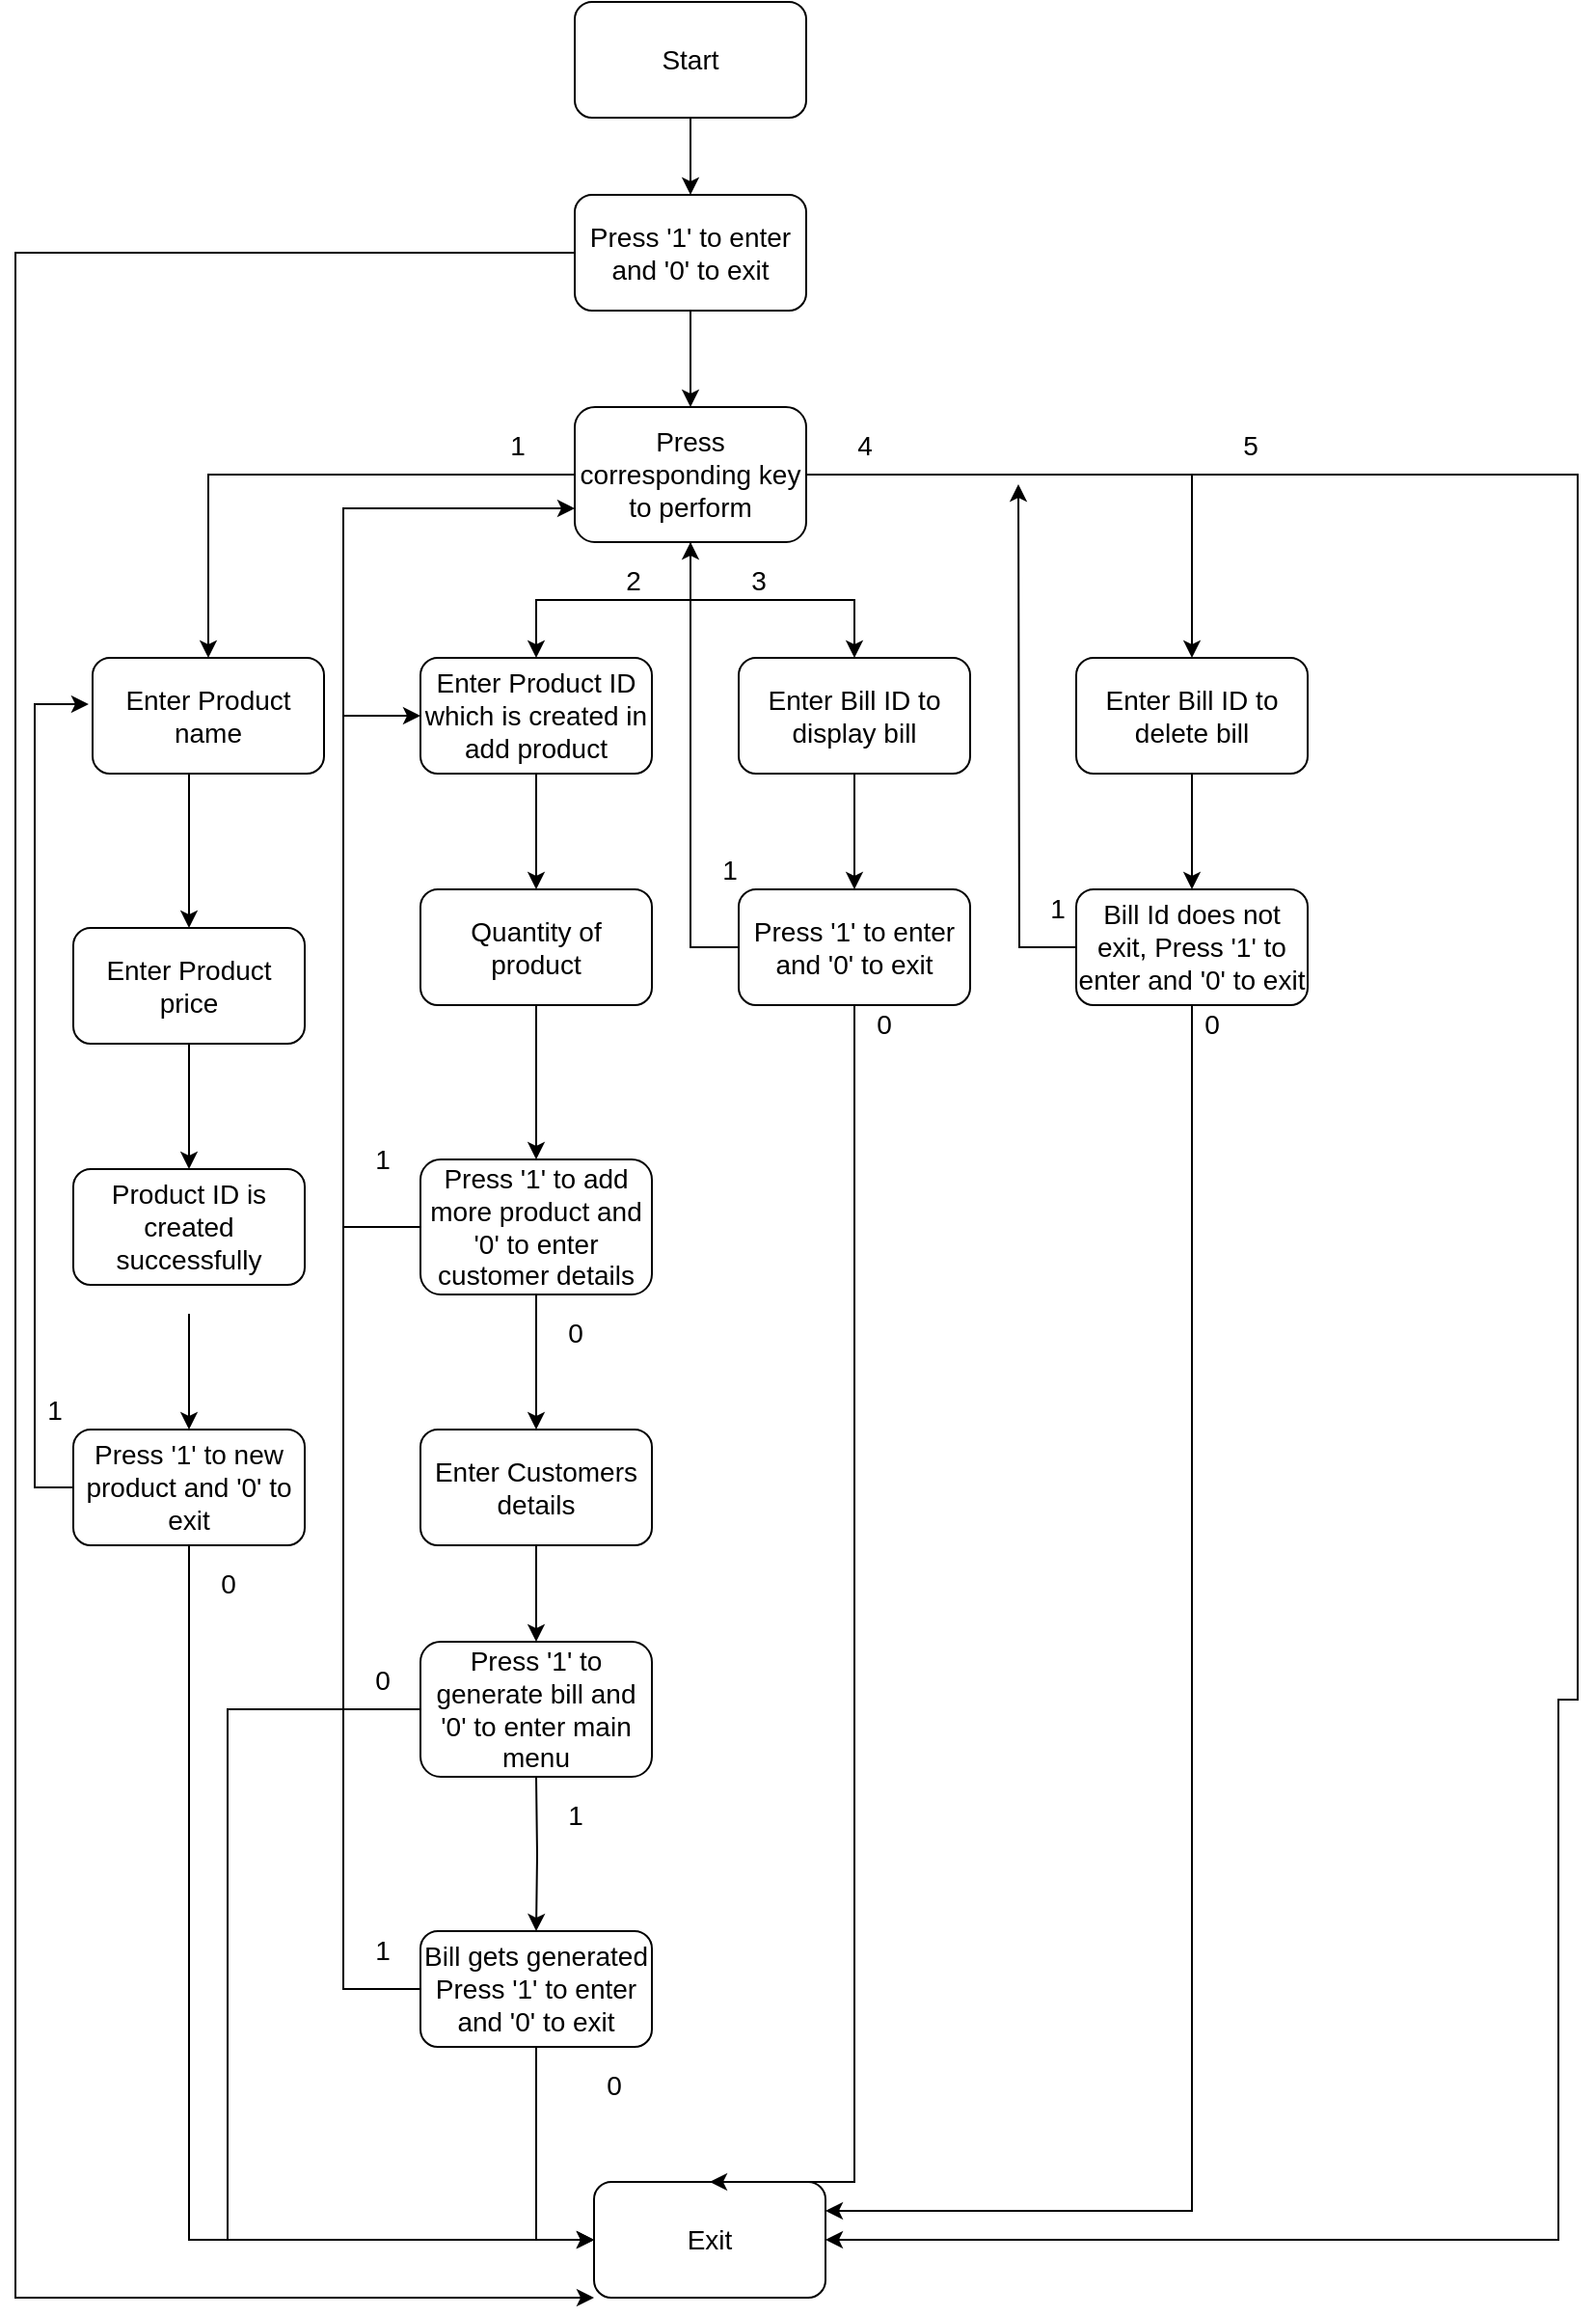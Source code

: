 <mxfile version="17.3.0" type="device"><diagram id="Y2P1gdrCwlAXmPSujINH" name="Page-1"><mxGraphModel dx="868" dy="482" grid="1" gridSize="10" guides="1" tooltips="1" connect="1" arrows="1" fold="1" page="1" pageScale="1" pageWidth="850" pageHeight="1100" math="0" shadow="0"><root><mxCell id="0"/><mxCell id="1" parent="0"/><mxCell id="TEepglf1zWgUTVkARB8e-26" value="Start" style="rounded=1;whiteSpace=wrap;html=1;fontSize=14;" vertex="1" parent="1"><mxGeometry x="320" y="40" width="120" height="60" as="geometry"/></mxCell><mxCell id="TEepglf1zWgUTVkARB8e-29" value="" style="edgeStyle=orthogonalEdgeStyle;rounded=0;orthogonalLoop=1;jettySize=auto;html=1;fontSize=14;" edge="1" parent="1" source="TEepglf1zWgUTVkARB8e-27" target="TEepglf1zWgUTVkARB8e-28"><mxGeometry relative="1" as="geometry"/></mxCell><mxCell id="TEepglf1zWgUTVkARB8e-41" value="" style="edgeStyle=orthogonalEdgeStyle;rounded=0;orthogonalLoop=1;jettySize=auto;html=1;fontSize=14;" edge="1" parent="1" source="TEepglf1zWgUTVkARB8e-27" target="TEepglf1zWgUTVkARB8e-40"><mxGeometry relative="1" as="geometry"><Array as="points"><mxPoint x="30" y="170"/><mxPoint x="30" y="1230"/></Array></mxGeometry></mxCell><mxCell id="TEepglf1zWgUTVkARB8e-27" value="Press '1' to enter and '0' to exit" style="rounded=1;whiteSpace=wrap;html=1;fontSize=14;" vertex="1" parent="1"><mxGeometry x="320" y="140" width="120" height="60" as="geometry"/></mxCell><mxCell id="TEepglf1zWgUTVkARB8e-31" value="" style="edgeStyle=orthogonalEdgeStyle;rounded=0;orthogonalLoop=1;jettySize=auto;html=1;fontSize=14;" edge="1" parent="1" source="TEepglf1zWgUTVkARB8e-28" target="TEepglf1zWgUTVkARB8e-30"><mxGeometry relative="1" as="geometry"/></mxCell><mxCell id="TEepglf1zWgUTVkARB8e-34" value="" style="edgeStyle=orthogonalEdgeStyle;rounded=0;orthogonalLoop=1;jettySize=auto;html=1;fontSize=14;" edge="1" parent="1" source="TEepglf1zWgUTVkARB8e-28" target="TEepglf1zWgUTVkARB8e-33"><mxGeometry relative="1" as="geometry"/></mxCell><mxCell id="TEepglf1zWgUTVkARB8e-36" value="" style="edgeStyle=orthogonalEdgeStyle;rounded=0;orthogonalLoop=1;jettySize=auto;html=1;fontSize=14;" edge="1" parent="1" source="TEepglf1zWgUTVkARB8e-28" target="TEepglf1zWgUTVkARB8e-35"><mxGeometry relative="1" as="geometry"/></mxCell><mxCell id="TEepglf1zWgUTVkARB8e-38" value="" style="edgeStyle=orthogonalEdgeStyle;rounded=0;orthogonalLoop=1;jettySize=auto;html=1;fontSize=14;" edge="1" parent="1" source="TEepglf1zWgUTVkARB8e-28" target="TEepglf1zWgUTVkARB8e-37"><mxGeometry relative="1" as="geometry"/></mxCell><mxCell id="TEepglf1zWgUTVkARB8e-51" value="" style="edgeStyle=orthogonalEdgeStyle;rounded=0;orthogonalLoop=1;jettySize=auto;html=1;fontSize=14;entryX=1;entryY=0.5;entryDx=0;entryDy=0;" edge="1" parent="1" source="TEepglf1zWgUTVkARB8e-28" target="TEepglf1zWgUTVkARB8e-40"><mxGeometry relative="1" as="geometry"><mxPoint x="820" y="1521" as="targetPoint"/><Array as="points"><mxPoint x="840" y="285"/><mxPoint x="840" y="920"/><mxPoint x="830" y="920"/><mxPoint x="830" y="1200"/></Array></mxGeometry></mxCell><mxCell id="TEepglf1zWgUTVkARB8e-28" value="Press corresponding key to perform" style="whiteSpace=wrap;html=1;fontSize=14;rounded=1;" vertex="1" parent="1"><mxGeometry x="320" y="250" width="120" height="70" as="geometry"/></mxCell><mxCell id="TEepglf1zWgUTVkARB8e-47" value="" style="edgeStyle=orthogonalEdgeStyle;rounded=0;orthogonalLoop=1;jettySize=auto;html=1;fontSize=14;" edge="1" parent="1" source="TEepglf1zWgUTVkARB8e-30" target="TEepglf1zWgUTVkARB8e-46"><mxGeometry relative="1" as="geometry"><Array as="points"><mxPoint x="120" y="480"/><mxPoint x="120" y="480"/></Array></mxGeometry></mxCell><mxCell id="TEepglf1zWgUTVkARB8e-30" value="Enter Product name" style="whiteSpace=wrap;html=1;fontSize=14;rounded=1;" vertex="1" parent="1"><mxGeometry x="70" y="380" width="120" height="60" as="geometry"/></mxCell><mxCell id="TEepglf1zWgUTVkARB8e-90" style="edgeStyle=orthogonalEdgeStyle;rounded=0;orthogonalLoop=1;jettySize=auto;html=1;exitX=0.5;exitY=1;exitDx=0;exitDy=0;fontSize=14;" edge="1" parent="1" source="TEepglf1zWgUTVkARB8e-33" target="TEepglf1zWgUTVkARB8e-89"><mxGeometry relative="1" as="geometry"/></mxCell><mxCell id="TEepglf1zWgUTVkARB8e-33" value="&lt;span&gt;Enter Bill ID to delete bill&lt;/span&gt;" style="whiteSpace=wrap;html=1;fontSize=14;rounded=1;" vertex="1" parent="1"><mxGeometry x="580" y="380" width="120" height="60" as="geometry"/></mxCell><mxCell id="TEepglf1zWgUTVkARB8e-60" value="" style="edgeStyle=orthogonalEdgeStyle;rounded=0;orthogonalLoop=1;jettySize=auto;html=1;fontSize=14;" edge="1" parent="1" source="TEepglf1zWgUTVkARB8e-35" target="TEepglf1zWgUTVkARB8e-59"><mxGeometry relative="1" as="geometry"/></mxCell><mxCell id="TEepglf1zWgUTVkARB8e-35" value="Enter Product ID which is created in add product" style="whiteSpace=wrap;html=1;fontSize=14;rounded=1;" vertex="1" parent="1"><mxGeometry x="240" y="380" width="120" height="60" as="geometry"/></mxCell><mxCell id="TEepglf1zWgUTVkARB8e-84" style="edgeStyle=orthogonalEdgeStyle;rounded=0;orthogonalLoop=1;jettySize=auto;html=1;exitX=0.5;exitY=1;exitDx=0;exitDy=0;fontSize=14;" edge="1" parent="1" source="TEepglf1zWgUTVkARB8e-37" target="TEepglf1zWgUTVkARB8e-83"><mxGeometry relative="1" as="geometry"/></mxCell><mxCell id="TEepglf1zWgUTVkARB8e-37" value="Enter Bill ID to display bill" style="whiteSpace=wrap;html=1;fontSize=14;rounded=1;" vertex="1" parent="1"><mxGeometry x="405" y="380" width="120" height="60" as="geometry"/></mxCell><mxCell id="TEepglf1zWgUTVkARB8e-39" value="" style="endArrow=classic;html=1;rounded=0;fontSize=14;exitX=0.5;exitY=1;exitDx=0;exitDy=0;" edge="1" parent="1" source="TEepglf1zWgUTVkARB8e-26"><mxGeometry width="50" height="50" relative="1" as="geometry"><mxPoint x="425" y="90" as="sourcePoint"/><mxPoint x="380" y="140" as="targetPoint"/><Array as="points"/></mxGeometry></mxCell><mxCell id="TEepglf1zWgUTVkARB8e-40" value="Exit" style="whiteSpace=wrap;html=1;fontSize=14;rounded=1;" vertex="1" parent="1"><mxGeometry x="330" y="1170" width="120" height="60" as="geometry"/></mxCell><mxCell id="TEepglf1zWgUTVkARB8e-42" value="1" style="text;html=1;align=center;verticalAlign=middle;resizable=0;points=[];autosize=1;strokeColor=none;fillColor=none;fontSize=14;" vertex="1" parent="1"><mxGeometry x="280" y="260" width="20" height="20" as="geometry"/></mxCell><mxCell id="TEepglf1zWgUTVkARB8e-43" value="2" style="text;html=1;align=center;verticalAlign=middle;resizable=0;points=[];autosize=1;strokeColor=none;fillColor=none;fontSize=14;" vertex="1" parent="1"><mxGeometry x="340" y="330" width="20" height="20" as="geometry"/></mxCell><mxCell id="TEepglf1zWgUTVkARB8e-44" value="3" style="text;html=1;align=center;verticalAlign=middle;resizable=0;points=[];autosize=1;strokeColor=none;fillColor=none;fontSize=14;" vertex="1" parent="1"><mxGeometry x="405" y="330" width="20" height="20" as="geometry"/></mxCell><mxCell id="TEepglf1zWgUTVkARB8e-45" value="4" style="text;html=1;align=center;verticalAlign=middle;resizable=0;points=[];autosize=1;strokeColor=none;fillColor=none;fontSize=14;" vertex="1" parent="1"><mxGeometry x="460" y="260" width="20" height="20" as="geometry"/></mxCell><mxCell id="TEepglf1zWgUTVkARB8e-49" value="" style="edgeStyle=orthogonalEdgeStyle;rounded=0;orthogonalLoop=1;jettySize=auto;html=1;fontSize=14;" edge="1" parent="1" source="TEepglf1zWgUTVkARB8e-46" target="TEepglf1zWgUTVkARB8e-48"><mxGeometry relative="1" as="geometry"/></mxCell><mxCell id="TEepglf1zWgUTVkARB8e-46" value="Enter Product price" style="whiteSpace=wrap;html=1;fontSize=14;rounded=1;" vertex="1" parent="1"><mxGeometry x="60" y="520" width="120" height="60" as="geometry"/></mxCell><mxCell id="TEepglf1zWgUTVkARB8e-48" value="Product ID is created successfully" style="whiteSpace=wrap;html=1;fontSize=14;rounded=1;" vertex="1" parent="1"><mxGeometry x="60" y="645" width="120" height="60" as="geometry"/></mxCell><mxCell id="TEepglf1zWgUTVkARB8e-52" value="5" style="text;html=1;align=center;verticalAlign=middle;resizable=0;points=[];autosize=1;strokeColor=none;fillColor=none;fontSize=14;" vertex="1" parent="1"><mxGeometry x="660" y="260" width="20" height="20" as="geometry"/></mxCell><mxCell id="TEepglf1zWgUTVkARB8e-55" style="edgeStyle=orthogonalEdgeStyle;rounded=0;orthogonalLoop=1;jettySize=auto;html=1;exitX=0.5;exitY=1;exitDx=0;exitDy=0;entryX=0;entryY=0.5;entryDx=0;entryDy=0;fontSize=14;" edge="1" parent="1" source="TEepglf1zWgUTVkARB8e-53" target="TEepglf1zWgUTVkARB8e-40"><mxGeometry relative="1" as="geometry"/></mxCell><mxCell id="TEepglf1zWgUTVkARB8e-56" style="edgeStyle=orthogonalEdgeStyle;rounded=0;orthogonalLoop=1;jettySize=auto;html=1;exitX=0;exitY=0.5;exitDx=0;exitDy=0;fontSize=14;entryX=-0.017;entryY=0.4;entryDx=0;entryDy=0;entryPerimeter=0;" edge="1" parent="1" source="TEepglf1zWgUTVkARB8e-53" target="TEepglf1zWgUTVkARB8e-30"><mxGeometry relative="1" as="geometry"><mxPoint x="40" y="400" as="targetPoint"/><Array as="points"><mxPoint x="40" y="810"/><mxPoint x="40" y="404"/></Array></mxGeometry></mxCell><mxCell id="TEepglf1zWgUTVkARB8e-53" value="Press '1' to new product and '0' to exit" style="rounded=1;whiteSpace=wrap;html=1;fontSize=14;" vertex="1" parent="1"><mxGeometry x="60" y="780" width="120" height="60" as="geometry"/></mxCell><mxCell id="TEepglf1zWgUTVkARB8e-54" value="" style="endArrow=classic;html=1;rounded=0;fontSize=14;entryX=0.5;entryY=0;entryDx=0;entryDy=0;" edge="1" parent="1" target="TEepglf1zWgUTVkARB8e-53"><mxGeometry width="50" height="50" relative="1" as="geometry"><mxPoint x="120" y="720" as="sourcePoint"/><mxPoint x="80" y="760" as="targetPoint"/></mxGeometry></mxCell><mxCell id="TEepglf1zWgUTVkARB8e-57" value="0" style="text;html=1;align=center;verticalAlign=middle;resizable=0;points=[];autosize=1;strokeColor=none;fillColor=none;fontSize=14;" vertex="1" parent="1"><mxGeometry x="130" y="850" width="20" height="20" as="geometry"/></mxCell><mxCell id="TEepglf1zWgUTVkARB8e-58" value="1" style="text;html=1;align=center;verticalAlign=middle;resizable=0;points=[];autosize=1;strokeColor=none;fillColor=none;fontSize=14;" vertex="1" parent="1"><mxGeometry x="40" y="760" width="20" height="20" as="geometry"/></mxCell><mxCell id="TEepglf1zWgUTVkARB8e-62" style="edgeStyle=orthogonalEdgeStyle;rounded=0;orthogonalLoop=1;jettySize=auto;html=1;exitX=0.5;exitY=1;exitDx=0;exitDy=0;fontSize=14;" edge="1" parent="1" source="TEepglf1zWgUTVkARB8e-59" target="TEepglf1zWgUTVkARB8e-61"><mxGeometry relative="1" as="geometry"/></mxCell><mxCell id="TEepglf1zWgUTVkARB8e-59" value="Quantity of product" style="whiteSpace=wrap;html=1;fontSize=14;rounded=1;" vertex="1" parent="1"><mxGeometry x="240" y="500" width="120" height="60" as="geometry"/></mxCell><mxCell id="TEepglf1zWgUTVkARB8e-63" style="edgeStyle=orthogonalEdgeStyle;rounded=0;orthogonalLoop=1;jettySize=auto;html=1;exitX=0;exitY=0.5;exitDx=0;exitDy=0;entryX=0;entryY=0.5;entryDx=0;entryDy=0;fontSize=14;" edge="1" parent="1" source="TEepglf1zWgUTVkARB8e-61" target="TEepglf1zWgUTVkARB8e-35"><mxGeometry relative="1" as="geometry"><Array as="points"><mxPoint x="200" y="675"/><mxPoint x="200" y="410"/></Array></mxGeometry></mxCell><mxCell id="TEepglf1zWgUTVkARB8e-65" value="" style="edgeStyle=orthogonalEdgeStyle;rounded=0;orthogonalLoop=1;jettySize=auto;html=1;fontSize=14;" edge="1" parent="1" source="TEepglf1zWgUTVkARB8e-61" target="TEepglf1zWgUTVkARB8e-64"><mxGeometry relative="1" as="geometry"/></mxCell><mxCell id="TEepglf1zWgUTVkARB8e-61" value="Press '1' to add more product and '0' to enter customer details" style="rounded=1;whiteSpace=wrap;html=1;fontSize=14;" vertex="1" parent="1"><mxGeometry x="240" y="640" width="120" height="70" as="geometry"/></mxCell><mxCell id="TEepglf1zWgUTVkARB8e-69" style="edgeStyle=orthogonalEdgeStyle;rounded=0;orthogonalLoop=1;jettySize=auto;html=1;exitX=0.5;exitY=1;exitDx=0;exitDy=0;entryX=0.5;entryY=0;entryDx=0;entryDy=0;fontSize=14;" edge="1" parent="1" source="TEepglf1zWgUTVkARB8e-64" target="TEepglf1zWgUTVkARB8e-68"><mxGeometry relative="1" as="geometry"/></mxCell><mxCell id="TEepglf1zWgUTVkARB8e-64" value="Enter Customers details" style="whiteSpace=wrap;html=1;fontSize=14;rounded=1;" vertex="1" parent="1"><mxGeometry x="240" y="780" width="120" height="60" as="geometry"/></mxCell><mxCell id="TEepglf1zWgUTVkARB8e-66" value="0" style="text;html=1;align=center;verticalAlign=middle;resizable=0;points=[];autosize=1;strokeColor=none;fillColor=none;fontSize=14;" vertex="1" parent="1"><mxGeometry x="310" y="720" width="20" height="20" as="geometry"/></mxCell><mxCell id="TEepglf1zWgUTVkARB8e-67" value="1" style="text;html=1;align=center;verticalAlign=middle;resizable=0;points=[];autosize=1;strokeColor=none;fillColor=none;fontSize=14;" vertex="1" parent="1"><mxGeometry x="210" y="630" width="20" height="20" as="geometry"/></mxCell><mxCell id="TEepglf1zWgUTVkARB8e-74" style="edgeStyle=orthogonalEdgeStyle;rounded=0;orthogonalLoop=1;jettySize=auto;html=1;exitX=0;exitY=0.5;exitDx=0;exitDy=0;entryX=0;entryY=0.5;entryDx=0;entryDy=0;fontSize=14;" edge="1" parent="1" source="TEepglf1zWgUTVkARB8e-68" target="TEepglf1zWgUTVkARB8e-40"><mxGeometry relative="1" as="geometry"><Array as="points"><mxPoint x="140" y="925"/><mxPoint x="140" y="1200"/></Array></mxGeometry></mxCell><mxCell id="TEepglf1zWgUTVkARB8e-76" style="edgeStyle=orthogonalEdgeStyle;rounded=0;orthogonalLoop=1;jettySize=auto;html=1;entryX=0.5;entryY=0;entryDx=0;entryDy=0;fontSize=14;" edge="1" parent="1" target="TEepglf1zWgUTVkARB8e-75"><mxGeometry relative="1" as="geometry"><mxPoint x="300" y="960" as="sourcePoint"/></mxGeometry></mxCell><mxCell id="TEepglf1zWgUTVkARB8e-68" value="Press '1' to generate bill and '0' to enter main menu" style="rounded=1;whiteSpace=wrap;html=1;fontSize=14;" vertex="1" parent="1"><mxGeometry x="240" y="890" width="120" height="70" as="geometry"/></mxCell><mxCell id="TEepglf1zWgUTVkARB8e-77" style="edgeStyle=orthogonalEdgeStyle;rounded=0;orthogonalLoop=1;jettySize=auto;html=1;exitX=0;exitY=0.5;exitDx=0;exitDy=0;entryX=0;entryY=0.75;entryDx=0;entryDy=0;fontSize=14;" edge="1" parent="1" source="TEepglf1zWgUTVkARB8e-75" target="TEepglf1zWgUTVkARB8e-28"><mxGeometry relative="1" as="geometry"><Array as="points"><mxPoint x="200" y="1070"/><mxPoint x="200" y="303"/></Array></mxGeometry></mxCell><mxCell id="TEepglf1zWgUTVkARB8e-78" style="edgeStyle=orthogonalEdgeStyle;rounded=0;orthogonalLoop=1;jettySize=auto;html=1;exitX=0.5;exitY=1;exitDx=0;exitDy=0;entryX=0;entryY=0.5;entryDx=0;entryDy=0;fontSize=14;" edge="1" parent="1" source="TEepglf1zWgUTVkARB8e-75" target="TEepglf1zWgUTVkARB8e-40"><mxGeometry relative="1" as="geometry"/></mxCell><mxCell id="TEepglf1zWgUTVkARB8e-75" value="Bill gets generated Press '1' to enter and '0' to exit" style="rounded=1;whiteSpace=wrap;html=1;fontSize=14;" vertex="1" parent="1"><mxGeometry x="240" y="1040" width="120" height="60" as="geometry"/></mxCell><mxCell id="TEepglf1zWgUTVkARB8e-79" value="1" style="text;html=1;align=center;verticalAlign=middle;resizable=0;points=[];autosize=1;strokeColor=none;fillColor=none;fontSize=14;" vertex="1" parent="1"><mxGeometry x="210" y="1040" width="20" height="20" as="geometry"/></mxCell><mxCell id="TEepglf1zWgUTVkARB8e-80" value="0" style="text;html=1;align=center;verticalAlign=middle;resizable=0;points=[];autosize=1;strokeColor=none;fillColor=none;fontSize=14;" vertex="1" parent="1"><mxGeometry x="330" y="1110" width="20" height="20" as="geometry"/></mxCell><mxCell id="TEepglf1zWgUTVkARB8e-81" value="1" style="text;html=1;align=center;verticalAlign=middle;resizable=0;points=[];autosize=1;strokeColor=none;fillColor=none;fontSize=14;" vertex="1" parent="1"><mxGeometry x="310" y="970" width="20" height="20" as="geometry"/></mxCell><mxCell id="TEepglf1zWgUTVkARB8e-82" value="0" style="text;html=1;align=center;verticalAlign=middle;resizable=0;points=[];autosize=1;strokeColor=none;fillColor=none;fontSize=14;" vertex="1" parent="1"><mxGeometry x="210" y="900" width="20" height="20" as="geometry"/></mxCell><mxCell id="TEepglf1zWgUTVkARB8e-85" style="edgeStyle=orthogonalEdgeStyle;rounded=0;orthogonalLoop=1;jettySize=auto;html=1;exitX=0.5;exitY=1;exitDx=0;exitDy=0;fontSize=14;entryX=0.5;entryY=0;entryDx=0;entryDy=0;" edge="1" parent="1" source="TEepglf1zWgUTVkARB8e-83" target="TEepglf1zWgUTVkARB8e-40"><mxGeometry relative="1" as="geometry"><mxPoint x="465" y="960" as="targetPoint"/><Array as="points"><mxPoint x="465" y="1170"/></Array></mxGeometry></mxCell><mxCell id="TEepglf1zWgUTVkARB8e-86" style="edgeStyle=orthogonalEdgeStyle;rounded=0;orthogonalLoop=1;jettySize=auto;html=1;exitX=0;exitY=0.5;exitDx=0;exitDy=0;fontSize=14;" edge="1" parent="1" source="TEepglf1zWgUTVkARB8e-83" target="TEepglf1zWgUTVkARB8e-28"><mxGeometry relative="1" as="geometry"/></mxCell><mxCell id="TEepglf1zWgUTVkARB8e-83" value="Press '1' to enter and '0' to exit" style="rounded=1;whiteSpace=wrap;html=1;fontSize=14;" vertex="1" parent="1"><mxGeometry x="405" y="500" width="120" height="60" as="geometry"/></mxCell><mxCell id="TEepglf1zWgUTVkARB8e-87" value="1" style="text;html=1;align=center;verticalAlign=middle;resizable=0;points=[];autosize=1;strokeColor=none;fillColor=none;fontSize=14;" vertex="1" parent="1"><mxGeometry x="390" y="480" width="20" height="20" as="geometry"/></mxCell><mxCell id="TEepglf1zWgUTVkARB8e-88" value="0" style="text;html=1;align=center;verticalAlign=middle;resizable=0;points=[];autosize=1;strokeColor=none;fillColor=none;fontSize=14;" vertex="1" parent="1"><mxGeometry x="470" y="560" width="20" height="20" as="geometry"/></mxCell><mxCell id="TEepglf1zWgUTVkARB8e-91" style="edgeStyle=orthogonalEdgeStyle;rounded=0;orthogonalLoop=1;jettySize=auto;html=1;exitX=0.5;exitY=1;exitDx=0;exitDy=0;entryX=1;entryY=0.25;entryDx=0;entryDy=0;fontSize=14;" edge="1" parent="1" source="TEepglf1zWgUTVkARB8e-89" target="TEepglf1zWgUTVkARB8e-40"><mxGeometry relative="1" as="geometry"/></mxCell><mxCell id="TEepglf1zWgUTVkARB8e-93" style="edgeStyle=orthogonalEdgeStyle;rounded=0;orthogonalLoop=1;jettySize=auto;html=1;exitX=0;exitY=0.5;exitDx=0;exitDy=0;fontSize=14;" edge="1" parent="1" source="TEepglf1zWgUTVkARB8e-89"><mxGeometry relative="1" as="geometry"><mxPoint x="550" y="290" as="targetPoint"/></mxGeometry></mxCell><mxCell id="TEepglf1zWgUTVkARB8e-89" value="Bill Id does not exit, Press '1' to enter and '0' to exit" style="rounded=1;whiteSpace=wrap;html=1;fontSize=14;" vertex="1" parent="1"><mxGeometry x="580" y="500" width="120" height="60" as="geometry"/></mxCell><mxCell id="TEepglf1zWgUTVkARB8e-92" value="0" style="text;html=1;align=center;verticalAlign=middle;resizable=0;points=[];autosize=1;strokeColor=none;fillColor=none;fontSize=14;" vertex="1" parent="1"><mxGeometry x="640" y="560" width="20" height="20" as="geometry"/></mxCell><mxCell id="TEepglf1zWgUTVkARB8e-94" value="1" style="text;html=1;align=center;verticalAlign=middle;resizable=0;points=[];autosize=1;strokeColor=none;fillColor=none;fontSize=14;" vertex="1" parent="1"><mxGeometry x="560" y="500" width="20" height="20" as="geometry"/></mxCell></root></mxGraphModel></diagram></mxfile>